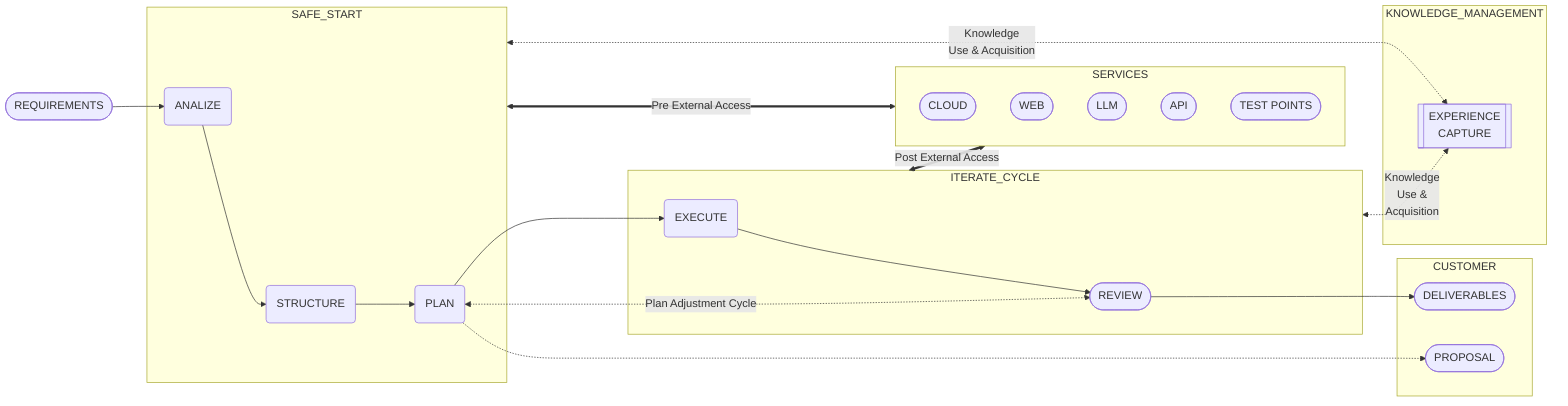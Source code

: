 flowchart LR

CLOUD([CLOUD])
WEB([WEB])     
LLM([LLM])
API([API])
TP([TEST POINTS])

R0([REQUIREMENTS]) --> A(ANALIZE) --> S(STRUCTURE) --> P(PLAN) --> E(EXECUTE) --> R([REVIEW]) --> D([DELIVERABLES ])
P ..-> PR

PR([PROPOSAL])

EX[[EXPERIENCE<br/>CAPTURE]]

SAFE_START <-..->|Knowledge<br/>Use & Acquisition| EX
ITERATE_CYCLE <-..->|Knowledge<br/>Use &<br/>Acquisition| EX

subgraph SERVICES
           CLOUD; WEB; LLM; API; TP
end

subgraph SAFE_START
      direction LR
       A; S; P;
end

subgraph ITERATE_CYCLE
      direction TB
       E; R; 
end

subgraph KNOWLEDGE_MANAGEMENT
     EX
end

subgraph CUSTOMER
       D; PR
end

P <-..->|Plan Adjustment Cycle| R

SAFE_START <==>|Pre External Access| SERVICES
ITERATE_CYCLE<==>|Post External Access| SERVICES